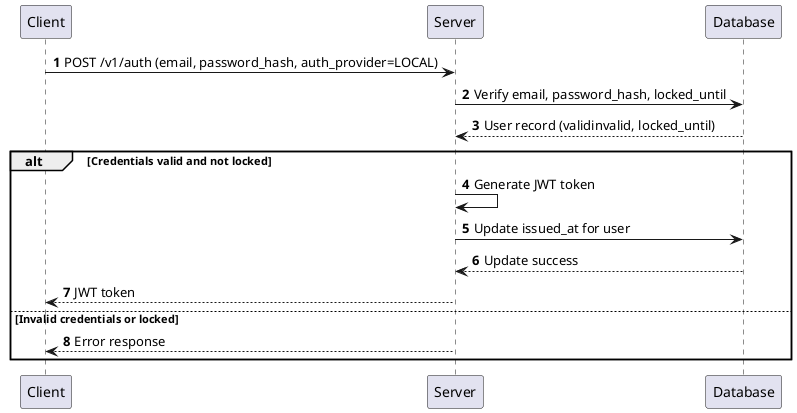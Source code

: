 @startuml
autonumber

Client -> Server: POST /v1/auth (email, password_hash, auth_provider=LOCAL)
Server -> Database: Verify email, password_hash, locked_until
Database --> Server: User record (validinvalid, locked_until)
alt Credentials valid and not locked
    Server -> Server: Generate JWT token
    Server -> Database: Update issued_at for user
    Database --> Server: Update success
    Server --> Client: JWT token
else Invalid credentials or locked
    Server --> Client: Error response
end
@enduml